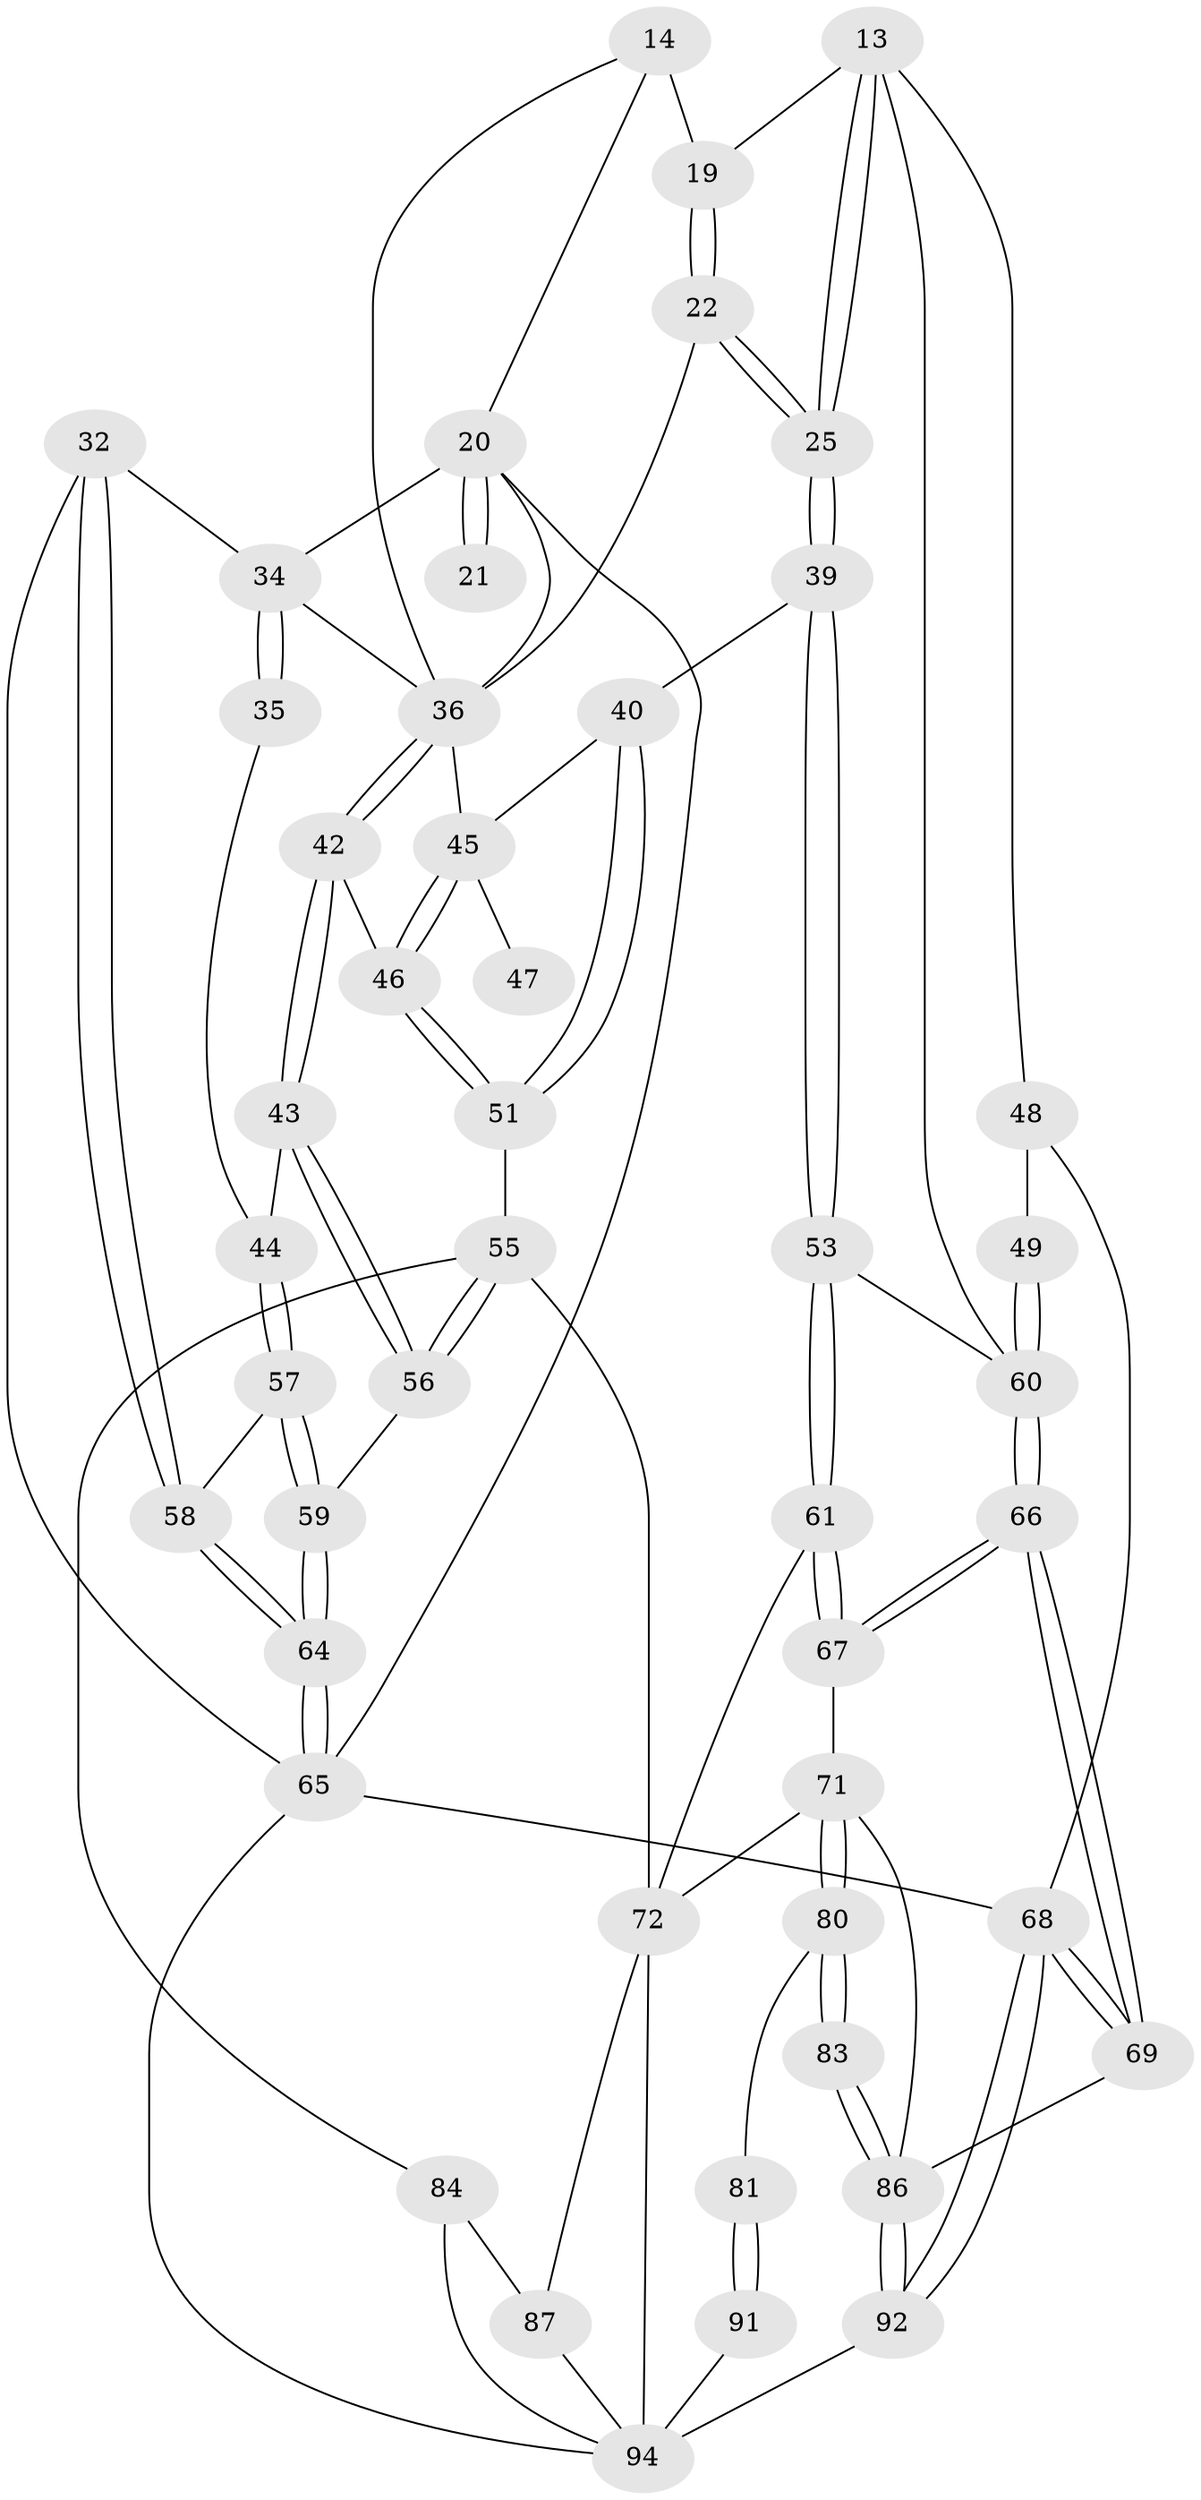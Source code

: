 // original degree distribution, {3: 0.02127659574468085, 4: 0.24468085106382978, 6: 0.22340425531914893, 5: 0.5106382978723404}
// Generated by graph-tools (version 1.1) at 2025/01/03/09/25 05:01:10]
// undirected, 47 vertices, 109 edges
graph export_dot {
graph [start="1"]
  node [color=gray90,style=filled];
  13 [pos="+0.7780720996644028+0.22445726062640373",super="+9+12"];
  14 [pos="+0.3023402319997738+0",super="+7"];
  19 [pos="+0.5289491107613675+0.09317146382792241",super="+10"];
  20 [pos="+0.08988173861941066+0.16703247718090408",super="+6+18"];
  21 [pos="+0.10202128226320549+0.15161247186297513"];
  22 [pos="+0.47687556643783563+0.2021027035808607"];
  25 [pos="+0.7116532535765694+0.36146581029523933"];
  32 [pos="+0+0.318181661927343"];
  34 [pos="+0.17037221593903137+0.26553476958425937",super="+33"];
  35 [pos="+0.03742336481218383+0.3398209252514834"];
  36 [pos="+0.19964739430245615+0.2833321342941502",super="+31+24+23"];
  39 [pos="+0.7111174720712882+0.37207909174193243"];
  40 [pos="+0.4661818020100008+0.4352940866185098"];
  42 [pos="+0.22041456552245897+0.3745656370268475"];
  43 [pos="+0.18065635815737904+0.4041197708467143"];
  44 [pos="+0.07759366774093149+0.3733584607194981"];
  45 [pos="+0.3109424272196495+0.3277239240009253",super="+38+41"];
  46 [pos="+0.2991864728042999+0.36167835492587525"];
  47 [pos="+0.385085136021675+0.3120301663694583"];
  48 [pos="+1+0.020351589672061694",super="+11"];
  49 [pos="+1+0.41796309075828014"];
  51 [pos="+0.40145180530836294+0.4829084844718428"];
  53 [pos="+0.7198672203999057+0.39064777750905416"];
  55 [pos="+0.23144837471176302+0.6465932570453485",super="+54"];
  56 [pos="+0.2283601049590461+0.6449532759590025"];
  57 [pos="+0.0723840873863528+0.5241880097961077"];
  58 [pos="+0+0.49474221861900247"];
  59 [pos="+0.18634698957684787+0.6405432862773084"];
  60 [pos="+1+0.6138221459499773",super="+52+50"];
  61 [pos="+0.7206991601091576+0.44146922094233176"];
  64 [pos="+0+0.7737715476024368"];
  65 [pos="+0+1",super="+4"];
  66 [pos="+1+0.6229681764900791"];
  67 [pos="+0.8017529786809086+0.6166307340037606"];
  68 [pos="+1+1",super="+3"];
  69 [pos="+1+0.7481615841451271"];
  71 [pos="+0.772339246662413+0.7145887295277467",super="+70"];
  72 [pos="+0.6346837322882574+0.7177888676282848",super="+62+63"];
  80 [pos="+0.7614777035969534+0.869050648723932"];
  81 [pos="+0.7517321681315021+0.8737543007637973"];
  83 [pos="+0.8193046369251411+0.8984124831986261"];
  84 [pos="+0.17796443100886145+0.8896506580160526",super="+77"];
  86 [pos="+0.8784957368159924+0.9892824745260507",super="+78+79"];
  87 [pos="+0.35355246822320724+0.9421973534612262",super="+76+75"];
  91 [pos="+0.6961440483246123+1",super="+90+82"];
  92 [pos="+1+1"];
  94 [pos="+0.4681836467832793+1",super="+85+93+89+88"];
  13 -- 25;
  13 -- 25;
  13 -- 48 [weight=2];
  13 -- 19;
  13 -- 60;
  14 -- 19 [weight=2];
  14 -- 20;
  14 -- 36;
  19 -- 22;
  19 -- 22;
  20 -- 21 [weight=3];
  20 -- 21;
  20 -- 34;
  20 -- 65;
  20 -- 36;
  22 -- 25;
  22 -- 25;
  22 -- 36;
  25 -- 39;
  25 -- 39;
  32 -- 58;
  32 -- 58;
  32 -- 65;
  32 -- 34;
  34 -- 35 [weight=2];
  34 -- 35;
  34 -- 36 [weight=2];
  35 -- 44;
  36 -- 42;
  36 -- 42;
  36 -- 45 [weight=3];
  39 -- 40;
  39 -- 53;
  39 -- 53;
  40 -- 51;
  40 -- 51;
  40 -- 45;
  42 -- 43;
  42 -- 43;
  42 -- 46;
  43 -- 44;
  43 -- 56;
  43 -- 56;
  44 -- 57;
  44 -- 57;
  45 -- 46;
  45 -- 46;
  45 -- 47 [weight=3];
  46 -- 51;
  46 -- 51;
  48 -- 49;
  48 -- 68 [weight=2];
  49 -- 60 [weight=2];
  49 -- 60;
  51 -- 55;
  53 -- 61;
  53 -- 61;
  53 -- 60;
  55 -- 56;
  55 -- 56;
  55 -- 84;
  55 -- 72;
  56 -- 59;
  57 -- 58;
  57 -- 59;
  57 -- 59;
  58 -- 64;
  58 -- 64;
  59 -- 64;
  59 -- 64;
  60 -- 66;
  60 -- 66;
  61 -- 67;
  61 -- 67;
  61 -- 72;
  64 -- 65;
  64 -- 65;
  65 -- 68 [weight=2];
  65 -- 94;
  66 -- 67;
  66 -- 67;
  66 -- 69;
  66 -- 69;
  67 -- 71;
  68 -- 69;
  68 -- 69;
  68 -- 92;
  68 -- 92;
  69 -- 86;
  71 -- 72;
  71 -- 80;
  71 -- 80;
  71 -- 86;
  72 -- 94;
  72 -- 87;
  80 -- 81;
  80 -- 83;
  80 -- 83;
  81 -- 91 [weight=2];
  81 -- 91;
  83 -- 86 [weight=2];
  83 -- 86;
  84 -- 87 [weight=2];
  84 -- 94;
  86 -- 92;
  86 -- 92;
  87 -- 94 [weight=2];
  91 -- 94 [weight=3];
  92 -- 94;
}
